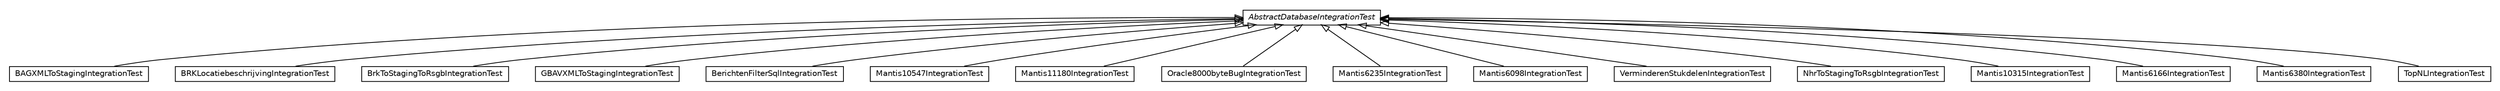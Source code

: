 #!/usr/local/bin/dot
#
# Class diagram 
# Generated by UMLGraph version R5_6-24-gf6e263 (http://www.umlgraph.org/)
#

digraph G {
	edge [fontname="Helvetica",fontsize=10,labelfontname="Helvetica",labelfontsize=10];
	node [fontname="Helvetica",fontsize=10,shape=plaintext];
	nodesep=0.25;
	ranksep=0.5;
	// nl.b3p.BAGXMLToStagingIntegrationTest
	c0 [label=<<table title="nl.b3p.BAGXMLToStagingIntegrationTest" border="0" cellborder="1" cellspacing="0" cellpadding="2" port="p" href="./BAGXMLToStagingIntegrationTest.html">
		<tr><td><table border="0" cellspacing="0" cellpadding="1">
<tr><td align="center" balign="center"> BAGXMLToStagingIntegrationTest </td></tr>
		</table></td></tr>
		</table>>, URL="./BAGXMLToStagingIntegrationTest.html", fontname="Helvetica", fontcolor="black", fontsize=10.0];
	// nl.b3p.BRKLocatiebeschrijvingIntegrationTest
	c1 [label=<<table title="nl.b3p.BRKLocatiebeschrijvingIntegrationTest" border="0" cellborder="1" cellspacing="0" cellpadding="2" port="p" href="./BRKLocatiebeschrijvingIntegrationTest.html">
		<tr><td><table border="0" cellspacing="0" cellpadding="1">
<tr><td align="center" balign="center"> BRKLocatiebeschrijvingIntegrationTest </td></tr>
		</table></td></tr>
		</table>>, URL="./BRKLocatiebeschrijvingIntegrationTest.html", fontname="Helvetica", fontcolor="black", fontsize=10.0];
	// nl.b3p.BrkToStagingToRsgbIntegrationTest
	c2 [label=<<table title="nl.b3p.BrkToStagingToRsgbIntegrationTest" border="0" cellborder="1" cellspacing="0" cellpadding="2" port="p" href="./BrkToStagingToRsgbIntegrationTest.html">
		<tr><td><table border="0" cellspacing="0" cellpadding="1">
<tr><td align="center" balign="center"> BrkToStagingToRsgbIntegrationTest </td></tr>
		</table></td></tr>
		</table>>, URL="./BrkToStagingToRsgbIntegrationTest.html", fontname="Helvetica", fontcolor="black", fontsize=10.0];
	// nl.b3p.GBAVXMLToStagingIntegrationTest
	c3 [label=<<table title="nl.b3p.GBAVXMLToStagingIntegrationTest" border="0" cellborder="1" cellspacing="0" cellpadding="2" port="p" href="./GBAVXMLToStagingIntegrationTest.html">
		<tr><td><table border="0" cellspacing="0" cellpadding="1">
<tr><td align="center" balign="center"> GBAVXMLToStagingIntegrationTest </td></tr>
		</table></td></tr>
		</table>>, URL="./GBAVXMLToStagingIntegrationTest.html", fontname="Helvetica", fontcolor="black", fontsize=10.0];
	// nl.b3p.BerichtenFilterSqlIntegrationTest
	c4 [label=<<table title="nl.b3p.BerichtenFilterSqlIntegrationTest" border="0" cellborder="1" cellspacing="0" cellpadding="2" port="p" href="./BerichtenFilterSqlIntegrationTest.html">
		<tr><td><table border="0" cellspacing="0" cellpadding="1">
<tr><td align="center" balign="center"> BerichtenFilterSqlIntegrationTest </td></tr>
		</table></td></tr>
		</table>>, URL="./BerichtenFilterSqlIntegrationTest.html", fontname="Helvetica", fontcolor="black", fontsize=10.0];
	// nl.b3p.Mantis10547IntegrationTest
	c5 [label=<<table title="nl.b3p.Mantis10547IntegrationTest" border="0" cellborder="1" cellspacing="0" cellpadding="2" port="p" href="./Mantis10547IntegrationTest.html">
		<tr><td><table border="0" cellspacing="0" cellpadding="1">
<tr><td align="center" balign="center"> Mantis10547IntegrationTest </td></tr>
		</table></td></tr>
		</table>>, URL="./Mantis10547IntegrationTest.html", fontname="Helvetica", fontcolor="black", fontsize=10.0];
	// nl.b3p.Mantis11180IntegrationTest
	c6 [label=<<table title="nl.b3p.Mantis11180IntegrationTest" border="0" cellborder="1" cellspacing="0" cellpadding="2" port="p" href="./Mantis11180IntegrationTest.html">
		<tr><td><table border="0" cellspacing="0" cellpadding="1">
<tr><td align="center" balign="center"> Mantis11180IntegrationTest </td></tr>
		</table></td></tr>
		</table>>, URL="./Mantis11180IntegrationTest.html", fontname="Helvetica", fontcolor="black", fontsize=10.0];
	// nl.b3p.Oracle8000byteBugIntegrationTest
	c7 [label=<<table title="nl.b3p.Oracle8000byteBugIntegrationTest" border="0" cellborder="1" cellspacing="0" cellpadding="2" port="p" href="./Oracle8000byteBugIntegrationTest.html">
		<tr><td><table border="0" cellspacing="0" cellpadding="1">
<tr><td align="center" balign="center"> Oracle8000byteBugIntegrationTest </td></tr>
		</table></td></tr>
		</table>>, URL="./Oracle8000byteBugIntegrationTest.html", fontname="Helvetica", fontcolor="black", fontsize=10.0];
	// nl.b3p.Mantis6235IntegrationTest
	c8 [label=<<table title="nl.b3p.Mantis6235IntegrationTest" border="0" cellborder="1" cellspacing="0" cellpadding="2" port="p" href="./Mantis6235IntegrationTest.html">
		<tr><td><table border="0" cellspacing="0" cellpadding="1">
<tr><td align="center" balign="center"> Mantis6235IntegrationTest </td></tr>
		</table></td></tr>
		</table>>, URL="./Mantis6235IntegrationTest.html", fontname="Helvetica", fontcolor="black", fontsize=10.0];
	// nl.b3p.Mantis6098IntegrationTest
	c9 [label=<<table title="nl.b3p.Mantis6098IntegrationTest" border="0" cellborder="1" cellspacing="0" cellpadding="2" port="p" href="./Mantis6098IntegrationTest.html">
		<tr><td><table border="0" cellspacing="0" cellpadding="1">
<tr><td align="center" balign="center"> Mantis6098IntegrationTest </td></tr>
		</table></td></tr>
		</table>>, URL="./Mantis6098IntegrationTest.html", fontname="Helvetica", fontcolor="black", fontsize=10.0];
	// nl.b3p.VerminderenStukdelenIntegrationTest
	c10 [label=<<table title="nl.b3p.VerminderenStukdelenIntegrationTest" border="0" cellborder="1" cellspacing="0" cellpadding="2" port="p" href="./VerminderenStukdelenIntegrationTest.html">
		<tr><td><table border="0" cellspacing="0" cellpadding="1">
<tr><td align="center" balign="center"> VerminderenStukdelenIntegrationTest </td></tr>
		</table></td></tr>
		</table>>, URL="./VerminderenStukdelenIntegrationTest.html", fontname="Helvetica", fontcolor="black", fontsize=10.0];
	// nl.b3p.NhrToStagingToRsgbIntegrationTest
	c11 [label=<<table title="nl.b3p.NhrToStagingToRsgbIntegrationTest" border="0" cellborder="1" cellspacing="0" cellpadding="2" port="p" href="./NhrToStagingToRsgbIntegrationTest.html">
		<tr><td><table border="0" cellspacing="0" cellpadding="1">
<tr><td align="center" balign="center"> NhrToStagingToRsgbIntegrationTest </td></tr>
		</table></td></tr>
		</table>>, URL="./NhrToStagingToRsgbIntegrationTest.html", fontname="Helvetica", fontcolor="black", fontsize=10.0];
	// nl.b3p.Mantis10315IntegrationTest
	c12 [label=<<table title="nl.b3p.Mantis10315IntegrationTest" border="0" cellborder="1" cellspacing="0" cellpadding="2" port="p" href="./Mantis10315IntegrationTest.html">
		<tr><td><table border="0" cellspacing="0" cellpadding="1">
<tr><td align="center" balign="center"> Mantis10315IntegrationTest </td></tr>
		</table></td></tr>
		</table>>, URL="./Mantis10315IntegrationTest.html", fontname="Helvetica", fontcolor="black", fontsize=10.0];
	// nl.b3p.Mantis6166IntegrationTest
	c13 [label=<<table title="nl.b3p.Mantis6166IntegrationTest" border="0" cellborder="1" cellspacing="0" cellpadding="2" port="p" href="./Mantis6166IntegrationTest.html">
		<tr><td><table border="0" cellspacing="0" cellpadding="1">
<tr><td align="center" balign="center"> Mantis6166IntegrationTest </td></tr>
		</table></td></tr>
		</table>>, URL="./Mantis6166IntegrationTest.html", fontname="Helvetica", fontcolor="black", fontsize=10.0];
	// nl.b3p.Mantis6380IntegrationTest
	c14 [label=<<table title="nl.b3p.Mantis6380IntegrationTest" border="0" cellborder="1" cellspacing="0" cellpadding="2" port="p" href="./Mantis6380IntegrationTest.html">
		<tr><td><table border="0" cellspacing="0" cellpadding="1">
<tr><td align="center" balign="center"> Mantis6380IntegrationTest </td></tr>
		</table></td></tr>
		</table>>, URL="./Mantis6380IntegrationTest.html", fontname="Helvetica", fontcolor="black", fontsize=10.0];
	// nl.b3p.AbstractDatabaseIntegrationTest
	c15 [label=<<table title="nl.b3p.AbstractDatabaseIntegrationTest" border="0" cellborder="1" cellspacing="0" cellpadding="2" port="p" href="./AbstractDatabaseIntegrationTest.html">
		<tr><td><table border="0" cellspacing="0" cellpadding="1">
<tr><td align="center" balign="center"><font face="Helvetica-Oblique"> AbstractDatabaseIntegrationTest </font></td></tr>
		</table></td></tr>
		</table>>, URL="./AbstractDatabaseIntegrationTest.html", fontname="Helvetica", fontcolor="black", fontsize=10.0];
	// nl.b3p.TopNLIntegrationTest
	c16 [label=<<table title="nl.b3p.TopNLIntegrationTest" border="0" cellborder="1" cellspacing="0" cellpadding="2" port="p" href="./TopNLIntegrationTest.html">
		<tr><td><table border="0" cellspacing="0" cellpadding="1">
<tr><td align="center" balign="center"> TopNLIntegrationTest </td></tr>
		</table></td></tr>
		</table>>, URL="./TopNLIntegrationTest.html", fontname="Helvetica", fontcolor="black", fontsize=10.0];
	//nl.b3p.BAGXMLToStagingIntegrationTest extends nl.b3p.AbstractDatabaseIntegrationTest
	c15:p -> c0:p [dir=back,arrowtail=empty];
	//nl.b3p.BRKLocatiebeschrijvingIntegrationTest extends nl.b3p.AbstractDatabaseIntegrationTest
	c15:p -> c1:p [dir=back,arrowtail=empty];
	//nl.b3p.BrkToStagingToRsgbIntegrationTest extends nl.b3p.AbstractDatabaseIntegrationTest
	c15:p -> c2:p [dir=back,arrowtail=empty];
	//nl.b3p.GBAVXMLToStagingIntegrationTest extends nl.b3p.AbstractDatabaseIntegrationTest
	c15:p -> c3:p [dir=back,arrowtail=empty];
	//nl.b3p.BerichtenFilterSqlIntegrationTest extends nl.b3p.AbstractDatabaseIntegrationTest
	c15:p -> c4:p [dir=back,arrowtail=empty];
	//nl.b3p.Mantis10547IntegrationTest extends nl.b3p.AbstractDatabaseIntegrationTest
	c15:p -> c5:p [dir=back,arrowtail=empty];
	//nl.b3p.Mantis11180IntegrationTest extends nl.b3p.AbstractDatabaseIntegrationTest
	c15:p -> c6:p [dir=back,arrowtail=empty];
	//nl.b3p.Oracle8000byteBugIntegrationTest extends nl.b3p.AbstractDatabaseIntegrationTest
	c15:p -> c7:p [dir=back,arrowtail=empty];
	//nl.b3p.Mantis6235IntegrationTest extends nl.b3p.AbstractDatabaseIntegrationTest
	c15:p -> c8:p [dir=back,arrowtail=empty];
	//nl.b3p.Mantis6098IntegrationTest extends nl.b3p.AbstractDatabaseIntegrationTest
	c15:p -> c9:p [dir=back,arrowtail=empty];
	//nl.b3p.VerminderenStukdelenIntegrationTest extends nl.b3p.AbstractDatabaseIntegrationTest
	c15:p -> c10:p [dir=back,arrowtail=empty];
	//nl.b3p.NhrToStagingToRsgbIntegrationTest extends nl.b3p.AbstractDatabaseIntegrationTest
	c15:p -> c11:p [dir=back,arrowtail=empty];
	//nl.b3p.Mantis10315IntegrationTest extends nl.b3p.AbstractDatabaseIntegrationTest
	c15:p -> c12:p [dir=back,arrowtail=empty];
	//nl.b3p.Mantis6166IntegrationTest extends nl.b3p.AbstractDatabaseIntegrationTest
	c15:p -> c13:p [dir=back,arrowtail=empty];
	//nl.b3p.Mantis6380IntegrationTest extends nl.b3p.AbstractDatabaseIntegrationTest
	c15:p -> c14:p [dir=back,arrowtail=empty];
	//nl.b3p.TopNLIntegrationTest extends nl.b3p.AbstractDatabaseIntegrationTest
	c15:p -> c16:p [dir=back,arrowtail=empty];
}


